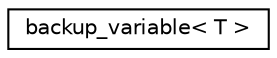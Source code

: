 digraph "Graphical Class Hierarchy"
{
  edge [fontname="Helvetica",fontsize="10",labelfontname="Helvetica",labelfontsize="10"];
  node [fontname="Helvetica",fontsize="10",shape=record];
  rankdir="LR";
  Node1 [label="backup_variable\< T \>",height=0.2,width=0.4,color="black", fillcolor="white", style="filled",URL="$classbackup__variable.html",tooltip="class that remembers its original value from construction. "];
}
